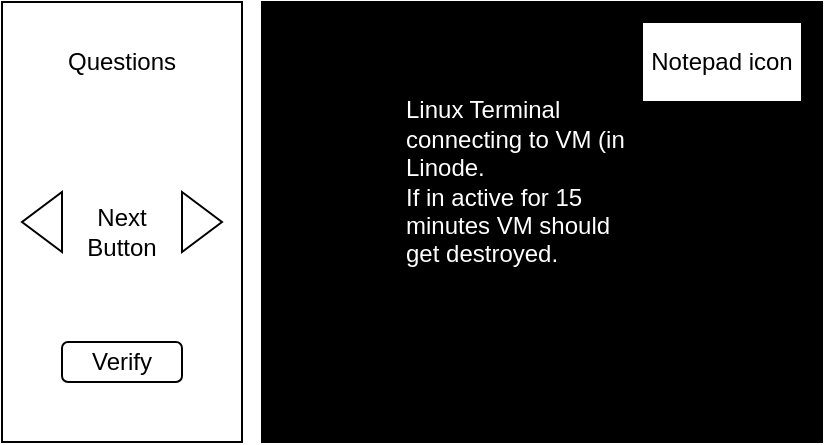 <mxfile version="13.10.0" type="github" pages="2">
  <diagram id="PpXCEsjR6pPxlbgcn5NM" name="Page-1">
    <mxGraphModel dx="744" dy="393" grid="1" gridSize="10" guides="1" tooltips="1" connect="1" arrows="1" fold="1" page="1" pageScale="1" pageWidth="850" pageHeight="1100" math="0" shadow="0">
      <root>
        <mxCell id="0" />
        <mxCell id="1" parent="0" />
        <mxCell id="1RYoB_2Nx6tBGsDQP7-6-3" value="" style="rounded=0;whiteSpace=wrap;html=1;fillColor=#000000;" vertex="1" parent="1">
          <mxGeometry x="240" y="60" width="280" height="220" as="geometry" />
        </mxCell>
        <mxCell id="1RYoB_2Nx6tBGsDQP7-6-4" value="" style="rounded=0;whiteSpace=wrap;html=1;" vertex="1" parent="1">
          <mxGeometry x="110" y="60" width="120" height="220" as="geometry" />
        </mxCell>
        <mxCell id="1RYoB_2Nx6tBGsDQP7-6-5" value="Questions" style="text;html=1;strokeColor=none;fillColor=none;align=center;verticalAlign=middle;whiteSpace=wrap;rounded=0;" vertex="1" parent="1">
          <mxGeometry x="150" y="80" width="40" height="20" as="geometry" />
        </mxCell>
        <mxCell id="1RYoB_2Nx6tBGsDQP7-6-6" value="&lt;font color=&quot;#ffffff&quot;&gt;Linux Terminal connecting to VM (in Linode.&lt;br&gt;If in active for 15 minutes VM should get destroyed.&lt;br&gt;&lt;/font&gt;" style="text;html=1;strokeColor=none;fillColor=none;align=left;verticalAlign=middle;whiteSpace=wrap;rounded=0;" vertex="1" parent="1">
          <mxGeometry x="310" y="140" width="120" height="20" as="geometry" />
        </mxCell>
        <mxCell id="1RYoB_2Nx6tBGsDQP7-6-7" value="" style="triangle;whiteSpace=wrap;html=1;" vertex="1" parent="1">
          <mxGeometry x="200" y="155" width="20" height="30" as="geometry" />
        </mxCell>
        <mxCell id="1RYoB_2Nx6tBGsDQP7-6-8" value="" style="triangle;whiteSpace=wrap;html=1;rotation=-180;" vertex="1" parent="1">
          <mxGeometry x="120" y="155" width="20" height="30" as="geometry" />
        </mxCell>
        <mxCell id="1RYoB_2Nx6tBGsDQP7-6-10" value="Notepad icon" style="rounded=0;whiteSpace=wrap;html=1;fillColor=#FFFFFF;" vertex="1" parent="1">
          <mxGeometry x="430" y="70" width="80" height="40" as="geometry" />
        </mxCell>
        <mxCell id="1RYoB_2Nx6tBGsDQP7-6-11" value="Next Button" style="text;html=1;strokeColor=none;fillColor=none;align=center;verticalAlign=middle;whiteSpace=wrap;rounded=0;" vertex="1" parent="1">
          <mxGeometry x="150" y="165" width="40" height="20" as="geometry" />
        </mxCell>
        <mxCell id="1RYoB_2Nx6tBGsDQP7-6-13" value="Verify" style="rounded=1;whiteSpace=wrap;html=1;fillColor=#FFFFFF;" vertex="1" parent="1">
          <mxGeometry x="140" y="230" width="60" height="20" as="geometry" />
        </mxCell>
      </root>
    </mxGraphModel>
  </diagram>
  <diagram id="EDYKL_lpXK6bw9eO3c80" name="Page-2">
    <mxGraphModel dx="812" dy="393" grid="1" gridSize="10" guides="1" tooltips="1" connect="1" arrows="1" fold="1" page="1" pageScale="1" pageWidth="850" pageHeight="1100" math="0" shadow="0">
      <root>
        <mxCell id="ZK3sCZXQTPL_TSSvelDJ-0" />
        <mxCell id="ZK3sCZXQTPL_TSSvelDJ-1" parent="ZK3sCZXQTPL_TSSvelDJ-0" />
        <mxCell id="ZK3sCZXQTPL_TSSvelDJ-2" value="Developer" style="shape=umlActor;verticalLabelPosition=bottom;verticalAlign=top;html=1;outlineConnect=0;" vertex="1" parent="ZK3sCZXQTPL_TSSvelDJ-1">
          <mxGeometry x="110" y="260" width="30" height="60" as="geometry" />
        </mxCell>
        <mxCell id="ZK3sCZXQTPL_TSSvelDJ-3" value="Onestop" style="ellipse;whiteSpace=wrap;html=1;" vertex="1" parent="ZK3sCZXQTPL_TSSvelDJ-1">
          <mxGeometry x="90" y="150" width="120" height="80" as="geometry" />
        </mxCell>
        <mxCell id="ZK3sCZXQTPL_TSSvelDJ-4" value="IDP&lt;br&gt;1&lt;br&gt;2&lt;br&gt;3" style="rhombus;whiteSpace=wrap;html=1;" vertex="1" parent="ZK3sCZXQTPL_TSSvelDJ-1">
          <mxGeometry x="240" y="30" width="80" height="80" as="geometry" />
        </mxCell>
        <mxCell id="ZK3sCZXQTPL_TSSvelDJ-5" value="onboard project 1" style="rounded=0;whiteSpace=wrap;html=1;" vertex="1" parent="ZK3sCZXQTPL_TSSvelDJ-1">
          <mxGeometry x="220" y="170" width="190" height="90" as="geometry" />
        </mxCell>
        <mxCell id="ZK3sCZXQTPL_TSSvelDJ-6" value="Team lead" style="shape=umlActor;verticalLabelPosition=bottom;verticalAlign=top;html=1;outlineConnect=0;" vertex="1" parent="ZK3sCZXQTPL_TSSvelDJ-1">
          <mxGeometry x="470" y="280" width="30" height="60" as="geometry" />
        </mxCell>
        <mxCell id="ZK3sCZXQTPL_TSSvelDJ-7" value="Onestop" style="ellipse;whiteSpace=wrap;html=1;" vertex="1" parent="ZK3sCZXQTPL_TSSvelDJ-1">
          <mxGeometry x="450" y="170" width="120" height="80" as="geometry" />
        </mxCell>
        <mxCell id="ZK3sCZXQTPL_TSSvelDJ-8" value="IDP&lt;br&gt;1&lt;br&gt;2&lt;br&gt;3" style="rhombus;whiteSpace=wrap;html=1;" vertex="1" parent="ZK3sCZXQTPL_TSSvelDJ-1">
          <mxGeometry x="600" y="50" width="80" height="80" as="geometry" />
        </mxCell>
        <mxCell id="ZK3sCZXQTPL_TSSvelDJ-9" value="onboard project 1" style="rounded=0;whiteSpace=wrap;html=1;" vertex="1" parent="ZK3sCZXQTPL_TSSvelDJ-1">
          <mxGeometry x="580" y="190" width="190" height="90" as="geometry" />
        </mxCell>
        <mxCell id="ZK3sCZXQTPL_TSSvelDJ-10" value="&lt;b&gt;1&lt;/b&gt;" style="text;html=1;strokeColor=none;fillColor=none;align=center;verticalAlign=middle;whiteSpace=wrap;rounded=0;" vertex="1" parent="ZK3sCZXQTPL_TSSvelDJ-1">
          <mxGeometry x="120" y="80" width="40" height="20" as="geometry" />
        </mxCell>
        <mxCell id="ZK3sCZXQTPL_TSSvelDJ-15" value="&lt;b&gt;2&lt;/b&gt;" style="text;html=1;strokeColor=none;fillColor=none;align=center;verticalAlign=middle;whiteSpace=wrap;rounded=0;" vertex="1" parent="ZK3sCZXQTPL_TSSvelDJ-1">
          <mxGeometry x="510" y="90" width="40" height="20" as="geometry" />
        </mxCell>
        <mxCell id="ZK3sCZXQTPL_TSSvelDJ-16" value="Adminstration key..&lt;br&gt;&lt;br&gt;IDP AD token(1 hour)." style="rounded=1;whiteSpace=wrap;html=1;" vertex="1" parent="ZK3sCZXQTPL_TSSvelDJ-1">
          <mxGeometry x="380" y="10" width="200" height="60" as="geometry" />
        </mxCell>
      </root>
    </mxGraphModel>
  </diagram>
</mxfile>
